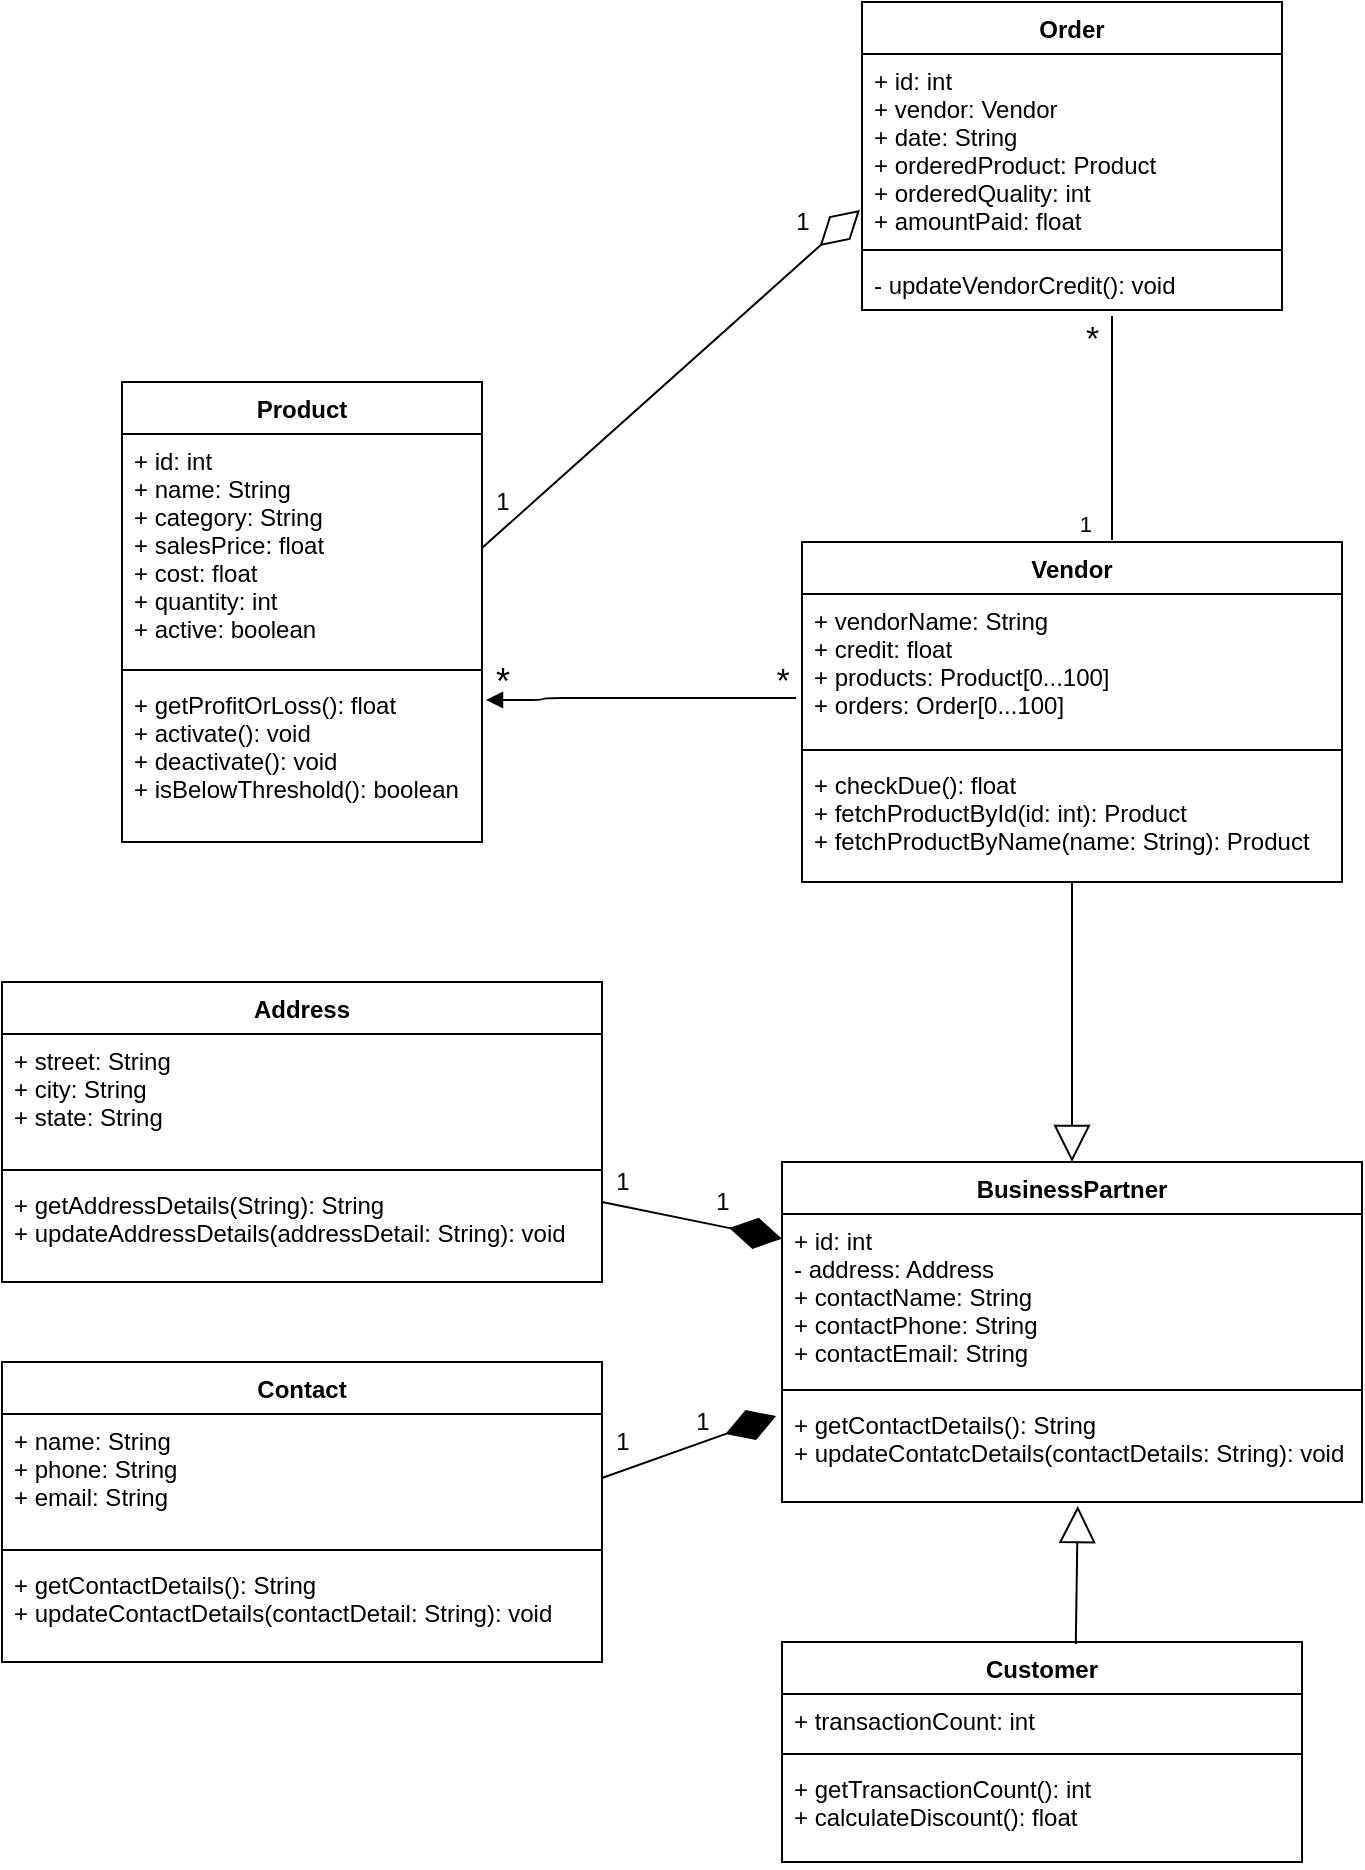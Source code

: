 <mxfile version="14.2.4" type="device"><diagram id="HYpaRanfMw5GqaokORSb" name="Page-1"><mxGraphModel dx="854" dy="482" grid="1" gridSize="10" guides="1" tooltips="1" connect="1" arrows="1" fold="1" page="1" pageScale="1" pageWidth="850" pageHeight="1100" math="0" shadow="0"><root><mxCell id="0"/><mxCell id="1" parent="0"/><mxCell id="vU9_WhMRSlP3FnaQLlYs-1" value="BusinessPartner" style="swimlane;fontStyle=1;align=center;verticalAlign=top;childLayout=stackLayout;horizontal=1;startSize=26;horizontalStack=0;resizeParent=1;resizeParentMax=0;resizeLast=0;collapsible=1;marginBottom=0;" parent="1" vertex="1"><mxGeometry x="420" y="730" width="290" height="170" as="geometry"/></mxCell><mxCell id="vU9_WhMRSlP3FnaQLlYs-2" value="+ id: int&#10;- address: Address&#10;+ contactName: String&#10;+ contactPhone: String&#10;+ contactEmail: String" style="text;strokeColor=none;fillColor=none;align=left;verticalAlign=top;spacingLeft=4;spacingRight=4;overflow=hidden;rotatable=0;points=[[0,0.5],[1,0.5]];portConstraint=eastwest;" parent="vU9_WhMRSlP3FnaQLlYs-1" vertex="1"><mxGeometry y="26" width="290" height="84" as="geometry"/></mxCell><mxCell id="vU9_WhMRSlP3FnaQLlYs-3" value="" style="line;strokeWidth=1;fillColor=none;align=left;verticalAlign=middle;spacingTop=-1;spacingLeft=3;spacingRight=3;rotatable=0;labelPosition=right;points=[];portConstraint=eastwest;" parent="vU9_WhMRSlP3FnaQLlYs-1" vertex="1"><mxGeometry y="110" width="290" height="8" as="geometry"/></mxCell><mxCell id="vU9_WhMRSlP3FnaQLlYs-4" value="+ getContactDetails(): String&#10;+ updateContatcDetails(contactDetails: String): void" style="text;strokeColor=none;fillColor=none;align=left;verticalAlign=top;spacingLeft=4;spacingRight=4;overflow=hidden;rotatable=0;points=[[0,0.5],[1,0.5]];portConstraint=eastwest;" parent="vU9_WhMRSlP3FnaQLlYs-1" vertex="1"><mxGeometry y="118" width="290" height="52" as="geometry"/></mxCell><mxCell id="vU9_WhMRSlP3FnaQLlYs-5" value="Address" style="swimlane;fontStyle=1;align=center;verticalAlign=top;childLayout=stackLayout;horizontal=1;startSize=26;horizontalStack=0;resizeParent=1;resizeParentMax=0;resizeLast=0;collapsible=1;marginBottom=0;" parent="1" vertex="1"><mxGeometry x="30" y="640" width="300" height="150" as="geometry"/></mxCell><mxCell id="vU9_WhMRSlP3FnaQLlYs-6" value="+ street: String&#10;+ city: String&#10;+ state: String" style="text;strokeColor=none;fillColor=none;align=left;verticalAlign=top;spacingLeft=4;spacingRight=4;overflow=hidden;rotatable=0;points=[[0,0.5],[1,0.5]];portConstraint=eastwest;" parent="vU9_WhMRSlP3FnaQLlYs-5" vertex="1"><mxGeometry y="26" width="300" height="64" as="geometry"/></mxCell><mxCell id="vU9_WhMRSlP3FnaQLlYs-7" value="" style="line;strokeWidth=1;fillColor=none;align=left;verticalAlign=middle;spacingTop=-1;spacingLeft=3;spacingRight=3;rotatable=0;labelPosition=right;points=[];portConstraint=eastwest;" parent="vU9_WhMRSlP3FnaQLlYs-5" vertex="1"><mxGeometry y="90" width="300" height="8" as="geometry"/></mxCell><mxCell id="vU9_WhMRSlP3FnaQLlYs-8" value="+ getAddressDetails(String): String&#10;+ updateAddressDetails(addressDetail: String): void" style="text;strokeColor=none;fillColor=none;align=left;verticalAlign=top;spacingLeft=4;spacingRight=4;overflow=hidden;rotatable=0;points=[[0,0.5],[1,0.5]];portConstraint=eastwest;" parent="vU9_WhMRSlP3FnaQLlYs-5" vertex="1"><mxGeometry y="98" width="300" height="52" as="geometry"/></mxCell><mxCell id="vU9_WhMRSlP3FnaQLlYs-9" value="Customer" style="swimlane;fontStyle=1;align=center;verticalAlign=top;childLayout=stackLayout;horizontal=1;startSize=26;horizontalStack=0;resizeParent=1;resizeParentMax=0;resizeLast=0;collapsible=1;marginBottom=0;" parent="1" vertex="1"><mxGeometry x="420" y="970" width="260" height="110" as="geometry"/></mxCell><mxCell id="vU9_WhMRSlP3FnaQLlYs-10" value="+ transactionCount: int" style="text;strokeColor=none;fillColor=none;align=left;verticalAlign=top;spacingLeft=4;spacingRight=4;overflow=hidden;rotatable=0;points=[[0,0.5],[1,0.5]];portConstraint=eastwest;" parent="vU9_WhMRSlP3FnaQLlYs-9" vertex="1"><mxGeometry y="26" width="260" height="26" as="geometry"/></mxCell><mxCell id="vU9_WhMRSlP3FnaQLlYs-11" value="" style="line;strokeWidth=1;fillColor=none;align=left;verticalAlign=middle;spacingTop=-1;spacingLeft=3;spacingRight=3;rotatable=0;labelPosition=right;points=[];portConstraint=eastwest;" parent="vU9_WhMRSlP3FnaQLlYs-9" vertex="1"><mxGeometry y="52" width="260" height="8" as="geometry"/></mxCell><mxCell id="vU9_WhMRSlP3FnaQLlYs-12" value="+ getTransactionCount(): int&#10;+ calculateDiscount(): float" style="text;strokeColor=none;fillColor=none;align=left;verticalAlign=top;spacingLeft=4;spacingRight=4;overflow=hidden;rotatable=0;points=[[0,0.5],[1,0.5]];portConstraint=eastwest;" parent="vU9_WhMRSlP3FnaQLlYs-9" vertex="1"><mxGeometry y="60" width="260" height="50" as="geometry"/></mxCell><mxCell id="vU9_WhMRSlP3FnaQLlYs-13" value="Vendor" style="swimlane;fontStyle=1;align=center;verticalAlign=top;childLayout=stackLayout;horizontal=1;startSize=26;horizontalStack=0;resizeParent=1;resizeParentMax=0;resizeLast=0;collapsible=1;marginBottom=0;" parent="1" vertex="1"><mxGeometry x="430" y="420" width="270" height="170" as="geometry"/></mxCell><mxCell id="vU9_WhMRSlP3FnaQLlYs-14" value="+ vendorName: String&#10;+ credit: float&#10;+ products: Product[0...100]&#10;+ orders: Order[0...100] " style="text;strokeColor=none;fillColor=none;align=left;verticalAlign=top;spacingLeft=4;spacingRight=4;overflow=hidden;rotatable=0;points=[[0,0.5],[1,0.5]];portConstraint=eastwest;" parent="vU9_WhMRSlP3FnaQLlYs-13" vertex="1"><mxGeometry y="26" width="270" height="74" as="geometry"/></mxCell><mxCell id="vU9_WhMRSlP3FnaQLlYs-15" value="" style="line;strokeWidth=1;fillColor=none;align=left;verticalAlign=middle;spacingTop=-1;spacingLeft=3;spacingRight=3;rotatable=0;labelPosition=right;points=[];portConstraint=eastwest;" parent="vU9_WhMRSlP3FnaQLlYs-13" vertex="1"><mxGeometry y="100" width="270" height="8" as="geometry"/></mxCell><mxCell id="vU9_WhMRSlP3FnaQLlYs-16" value="+ checkDue(): float&#10;+ fetchProductById(id: int): Product&#10;+ fetchProductByName(name: String): Product" style="text;strokeColor=none;fillColor=none;align=left;verticalAlign=top;spacingLeft=4;spacingRight=4;overflow=hidden;rotatable=0;points=[[0,0.5],[1,0.5]];portConstraint=eastwest;" parent="vU9_WhMRSlP3FnaQLlYs-13" vertex="1"><mxGeometry y="108" width="270" height="62" as="geometry"/></mxCell><mxCell id="vU9_WhMRSlP3FnaQLlYs-18" value="Order" style="swimlane;fontStyle=1;align=center;verticalAlign=top;childLayout=stackLayout;horizontal=1;startSize=26;horizontalStack=0;resizeParent=1;resizeParentMax=0;resizeLast=0;collapsible=1;marginBottom=0;" parent="1" vertex="1"><mxGeometry x="460" y="150" width="210" height="154" as="geometry"/></mxCell><mxCell id="vU9_WhMRSlP3FnaQLlYs-19" value="+ id: int&#10;+ vendor: Vendor&#10;+ date: String&#10;+ orderedProduct: Product&#10;+ orderedQuality: int&#10;+ amountPaid: float" style="text;strokeColor=none;fillColor=none;align=left;verticalAlign=top;spacingLeft=4;spacingRight=4;overflow=hidden;rotatable=0;points=[[0,0.5],[1,0.5]];portConstraint=eastwest;" parent="vU9_WhMRSlP3FnaQLlYs-18" vertex="1"><mxGeometry y="26" width="210" height="94" as="geometry"/></mxCell><mxCell id="vU9_WhMRSlP3FnaQLlYs-20" value="" style="line;strokeWidth=1;fillColor=none;align=left;verticalAlign=middle;spacingTop=-1;spacingLeft=3;spacingRight=3;rotatable=0;labelPosition=right;points=[];portConstraint=eastwest;" parent="vU9_WhMRSlP3FnaQLlYs-18" vertex="1"><mxGeometry y="120" width="210" height="8" as="geometry"/></mxCell><mxCell id="vU9_WhMRSlP3FnaQLlYs-21" value="- updateVendorCredit(): void" style="text;strokeColor=none;fillColor=none;align=left;verticalAlign=top;spacingLeft=4;spacingRight=4;overflow=hidden;rotatable=0;points=[[0,0.5],[1,0.5]];portConstraint=eastwest;" parent="vU9_WhMRSlP3FnaQLlYs-18" vertex="1"><mxGeometry y="128" width="210" height="26" as="geometry"/></mxCell><mxCell id="vU9_WhMRSlP3FnaQLlYs-22" value="Product" style="swimlane;fontStyle=1;align=center;verticalAlign=top;childLayout=stackLayout;horizontal=1;startSize=26;horizontalStack=0;resizeParent=1;resizeParentMax=0;resizeLast=0;collapsible=1;marginBottom=0;" parent="1" vertex="1"><mxGeometry x="90" y="340" width="180" height="230" as="geometry"/></mxCell><mxCell id="vU9_WhMRSlP3FnaQLlYs-23" value="+ id: int&#10;+ name: String&#10;+ category: String&#10;+ salesPrice: float&#10;+ cost: float&#10;+ quantity: int&#10;+ active: boolean" style="text;strokeColor=none;fillColor=none;align=left;verticalAlign=top;spacingLeft=4;spacingRight=4;overflow=hidden;rotatable=0;points=[[0,0.5],[1,0.5]];portConstraint=eastwest;" parent="vU9_WhMRSlP3FnaQLlYs-22" vertex="1"><mxGeometry y="26" width="180" height="114" as="geometry"/></mxCell><mxCell id="vU9_WhMRSlP3FnaQLlYs-24" value="" style="line;strokeWidth=1;fillColor=none;align=left;verticalAlign=middle;spacingTop=-1;spacingLeft=3;spacingRight=3;rotatable=0;labelPosition=right;points=[];portConstraint=eastwest;" parent="vU9_WhMRSlP3FnaQLlYs-22" vertex="1"><mxGeometry y="140" width="180" height="8" as="geometry"/></mxCell><mxCell id="vU9_WhMRSlP3FnaQLlYs-25" value="+ getProfitOrLoss(): float&#10;+ activate(): void&#10;+ deactivate(): void&#10;+ isBelowThreshold(): boolean" style="text;strokeColor=none;fillColor=none;align=left;verticalAlign=top;spacingLeft=4;spacingRight=4;overflow=hidden;rotatable=0;points=[[0,0.5],[1,0.5]];portConstraint=eastwest;" parent="vU9_WhMRSlP3FnaQLlYs-22" vertex="1"><mxGeometry y="148" width="180" height="82" as="geometry"/></mxCell><mxCell id="vU9_WhMRSlP3FnaQLlYs-27" value="" style="endArrow=block;endSize=16;endFill=0;html=1;" parent="1" source="vU9_WhMRSlP3FnaQLlYs-16" target="vU9_WhMRSlP3FnaQLlYs-1" edge="1"><mxGeometry width="160" relative="1" as="geometry"><mxPoint x="563" y="593" as="sourcePoint"/><mxPoint x="610" y="650" as="targetPoint"/></mxGeometry></mxCell><mxCell id="vU9_WhMRSlP3FnaQLlYs-28" value="" style="endArrow=block;endSize=16;endFill=0;html=1;entryX=0.51;entryY=1.038;entryDx=0;entryDy=0;entryPerimeter=0;exitX=0.565;exitY=0.009;exitDx=0;exitDy=0;exitPerimeter=0;" parent="1" target="vU9_WhMRSlP3FnaQLlYs-4" edge="1" source="vU9_WhMRSlP3FnaQLlYs-9"><mxGeometry width="160" relative="1" as="geometry"><mxPoint x="310" y="870" as="sourcePoint"/><mxPoint x="419" y="858" as="targetPoint"/></mxGeometry></mxCell><mxCell id="vU9_WhMRSlP3FnaQLlYs-29" value="" style="endArrow=diamondThin;endFill=0;endSize=24;html=1;exitX=1;exitY=0.5;exitDx=0;exitDy=0;entryX=-0.005;entryY=0.83;entryDx=0;entryDy=0;entryPerimeter=0;" parent="1" source="vU9_WhMRSlP3FnaQLlYs-23" target="vU9_WhMRSlP3FnaQLlYs-19" edge="1"><mxGeometry width="160" relative="1" as="geometry"><mxPoint x="270" y="390" as="sourcePoint"/><mxPoint x="430" y="390" as="targetPoint"/></mxGeometry></mxCell><mxCell id="vU9_WhMRSlP3FnaQLlYs-30" value="" style="endArrow=diamondThin;endFill=1;endSize=24;html=1;" parent="1" target="vU9_WhMRSlP3FnaQLlYs-2" edge="1"><mxGeometry width="160" relative="1" as="geometry"><mxPoint x="330" y="750" as="sourcePoint"/><mxPoint x="470" y="750" as="targetPoint"/></mxGeometry></mxCell><mxCell id="FJWC1Psw6Jt1ZZ-pWlTJ-1" value="Contact" style="swimlane;fontStyle=1;align=center;verticalAlign=top;childLayout=stackLayout;horizontal=1;startSize=26;horizontalStack=0;resizeParent=1;resizeParentMax=0;resizeLast=0;collapsible=1;marginBottom=0;" vertex="1" parent="1"><mxGeometry x="30" y="830" width="300" height="150" as="geometry"/></mxCell><mxCell id="FJWC1Psw6Jt1ZZ-pWlTJ-2" value="+ name: String&#10;+ phone: String&#10;+ email: String&#10;" style="text;strokeColor=none;fillColor=none;align=left;verticalAlign=top;spacingLeft=4;spacingRight=4;overflow=hidden;rotatable=0;points=[[0,0.5],[1,0.5]];portConstraint=eastwest;" vertex="1" parent="FJWC1Psw6Jt1ZZ-pWlTJ-1"><mxGeometry y="26" width="300" height="64" as="geometry"/></mxCell><mxCell id="FJWC1Psw6Jt1ZZ-pWlTJ-3" value="" style="line;strokeWidth=1;fillColor=none;align=left;verticalAlign=middle;spacingTop=-1;spacingLeft=3;spacingRight=3;rotatable=0;labelPosition=right;points=[];portConstraint=eastwest;" vertex="1" parent="FJWC1Psw6Jt1ZZ-pWlTJ-1"><mxGeometry y="90" width="300" height="8" as="geometry"/></mxCell><mxCell id="FJWC1Psw6Jt1ZZ-pWlTJ-4" value="+ getContactDetails(): String&#10;+ updateContactDetails(contactDetail: String): void" style="text;strokeColor=none;fillColor=none;align=left;verticalAlign=top;spacingLeft=4;spacingRight=4;overflow=hidden;rotatable=0;points=[[0,0.5],[1,0.5]];portConstraint=eastwest;" vertex="1" parent="FJWC1Psw6Jt1ZZ-pWlTJ-1"><mxGeometry y="98" width="300" height="52" as="geometry"/></mxCell><mxCell id="FJWC1Psw6Jt1ZZ-pWlTJ-5" value="" style="endArrow=diamondThin;endFill=1;endSize=24;html=1;exitX=1;exitY=0.5;exitDx=0;exitDy=0;entryX=-0.01;entryY=0.173;entryDx=0;entryDy=0;entryPerimeter=0;" edge="1" parent="1" source="FJWC1Psw6Jt1ZZ-pWlTJ-2" target="vU9_WhMRSlP3FnaQLlYs-4"><mxGeometry width="160" relative="1" as="geometry"><mxPoint x="340" y="760" as="sourcePoint"/><mxPoint x="430" y="778.383" as="targetPoint"/></mxGeometry></mxCell><mxCell id="FJWC1Psw6Jt1ZZ-pWlTJ-6" value="1" style="text;html=1;align=center;verticalAlign=middle;resizable=0;points=[];autosize=1;rotation=0;" vertex="1" parent="1"><mxGeometry x="330" y="860" width="20" height="20" as="geometry"/></mxCell><mxCell id="FJWC1Psw6Jt1ZZ-pWlTJ-7" value="1" style="text;html=1;align=center;verticalAlign=middle;resizable=0;points=[];autosize=1;rotation=0;" vertex="1" parent="1"><mxGeometry x="370" y="850" width="20" height="20" as="geometry"/></mxCell><mxCell id="FJWC1Psw6Jt1ZZ-pWlTJ-8" value="1" style="text;html=1;align=center;verticalAlign=middle;resizable=0;points=[];autosize=1;rotation=0;" vertex="1" parent="1"><mxGeometry x="330" y="730" width="20" height="20" as="geometry"/></mxCell><mxCell id="FJWC1Psw6Jt1ZZ-pWlTJ-9" value="1" style="text;html=1;align=center;verticalAlign=middle;resizable=0;points=[];autosize=1;rotation=0;" vertex="1" parent="1"><mxGeometry x="380" y="740" width="20" height="20" as="geometry"/></mxCell><mxCell id="FJWC1Psw6Jt1ZZ-pWlTJ-10" value="1" style="text;html=1;align=center;verticalAlign=middle;resizable=0;points=[];autosize=1;rotation=0;" vertex="1" parent="1"><mxGeometry x="420" y="250" width="20" height="20" as="geometry"/></mxCell><mxCell id="FJWC1Psw6Jt1ZZ-pWlTJ-15" value="1" style="text;html=1;align=center;verticalAlign=middle;resizable=0;points=[];autosize=1;rotation=0;" vertex="1" parent="1"><mxGeometry x="270" y="390" width="20" height="20" as="geometry"/></mxCell><mxCell id="FJWC1Psw6Jt1ZZ-pWlTJ-17" value="&lt;font style=&quot;font-size: 18px&quot;&gt;*&lt;/font&gt;" style="text;html=1;align=center;verticalAlign=middle;resizable=0;points=[];autosize=1;rotation=0;" vertex="1" parent="1"><mxGeometry x="270" y="480" width="20" height="20" as="geometry"/></mxCell><mxCell id="FJWC1Psw6Jt1ZZ-pWlTJ-18" value="&lt;font style=&quot;font-size: 17px&quot;&gt;*&lt;/font&gt;" style="text;html=1;align=center;verticalAlign=middle;resizable=0;points=[];autosize=1;rotation=0;" vertex="1" parent="1"><mxGeometry x="410" y="480" width="20" height="20" as="geometry"/></mxCell><mxCell id="FJWC1Psw6Jt1ZZ-pWlTJ-19" value="" style="endArrow=none;html=1;edgeStyle=orthogonalEdgeStyle;" edge="1" parent="1"><mxGeometry relative="1" as="geometry"><mxPoint x="585" y="307" as="sourcePoint"/><mxPoint x="585" y="419" as="targetPoint"/><Array as="points"><mxPoint x="585" y="419"/></Array></mxGeometry></mxCell><mxCell id="FJWC1Psw6Jt1ZZ-pWlTJ-20" value="&lt;font style=&quot;font-size: 17px&quot;&gt;*&lt;/font&gt;" style="edgeLabel;resizable=0;html=1;align=left;verticalAlign=bottom;" connectable="0" vertex="1" parent="FJWC1Psw6Jt1ZZ-pWlTJ-19"><mxGeometry x="-1" relative="1" as="geometry"><mxPoint x="-15" y="23.01" as="offset"/></mxGeometry></mxCell><mxCell id="FJWC1Psw6Jt1ZZ-pWlTJ-21" value="1" style="edgeLabel;resizable=0;html=1;align=right;verticalAlign=bottom;" connectable="0" vertex="1" parent="FJWC1Psw6Jt1ZZ-pWlTJ-19"><mxGeometry x="1" relative="1" as="geometry"><mxPoint x="-9.99" as="offset"/></mxGeometry></mxCell><mxCell id="FJWC1Psw6Jt1ZZ-pWlTJ-26" value="" style="endArrow=block;endFill=1;html=1;edgeStyle=orthogonalEdgeStyle;align=left;verticalAlign=top;exitX=-0.011;exitY=0.703;exitDx=0;exitDy=0;exitPerimeter=0;" edge="1" parent="1" source="vU9_WhMRSlP3FnaQLlYs-14"><mxGeometry x="-1" relative="1" as="geometry"><mxPoint x="420" y="499" as="sourcePoint"/><mxPoint x="272" y="499" as="targetPoint"/><Array as="points"><mxPoint x="300" y="498"/><mxPoint x="300" y="499"/></Array></mxGeometry></mxCell></root></mxGraphModel></diagram></mxfile>